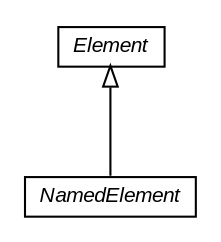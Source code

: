 #!/usr/local/bin/dot
#
# Class diagram 
# Generated by UMLGraph version R5_6-24-gf6e263 (http://www.umlgraph.org/)
#

digraph G {
	edge [fontname="arial",fontsize=10,labelfontname="arial",labelfontsize=10];
	node [fontname="arial",fontsize=10,shape=plaintext];
	nodesep=0.25;
	ranksep=0.5;
	// edu.arizona.biosemantics.semanticmarkup.model.NamedElement
	c27839 [label=<<table title="edu.arizona.biosemantics.semanticmarkup.model.NamedElement" border="0" cellborder="1" cellspacing="0" cellpadding="2" port="p" href="./NamedElement.html">
		<tr><td><table border="0" cellspacing="0" cellpadding="1">
<tr><td align="center" balign="center"><font face="arial italic"> NamedElement </font></td></tr>
		</table></td></tr>
		</table>>, URL="./NamedElement.html", fontname="arial", fontcolor="black", fontsize=10.0];
	// edu.arizona.biosemantics.semanticmarkup.model.Element
	c27840 [label=<<table title="edu.arizona.biosemantics.semanticmarkup.model.Element" border="0" cellborder="1" cellspacing="0" cellpadding="2" port="p" href="./Element.html">
		<tr><td><table border="0" cellspacing="0" cellpadding="1">
<tr><td align="center" balign="center"><font face="arial italic"> Element </font></td></tr>
		</table></td></tr>
		</table>>, URL="./Element.html", fontname="arial", fontcolor="black", fontsize=10.0];
	//edu.arizona.biosemantics.semanticmarkup.model.NamedElement extends edu.arizona.biosemantics.semanticmarkup.model.Element
	c27840:p -> c27839:p [dir=back,arrowtail=empty];
}

